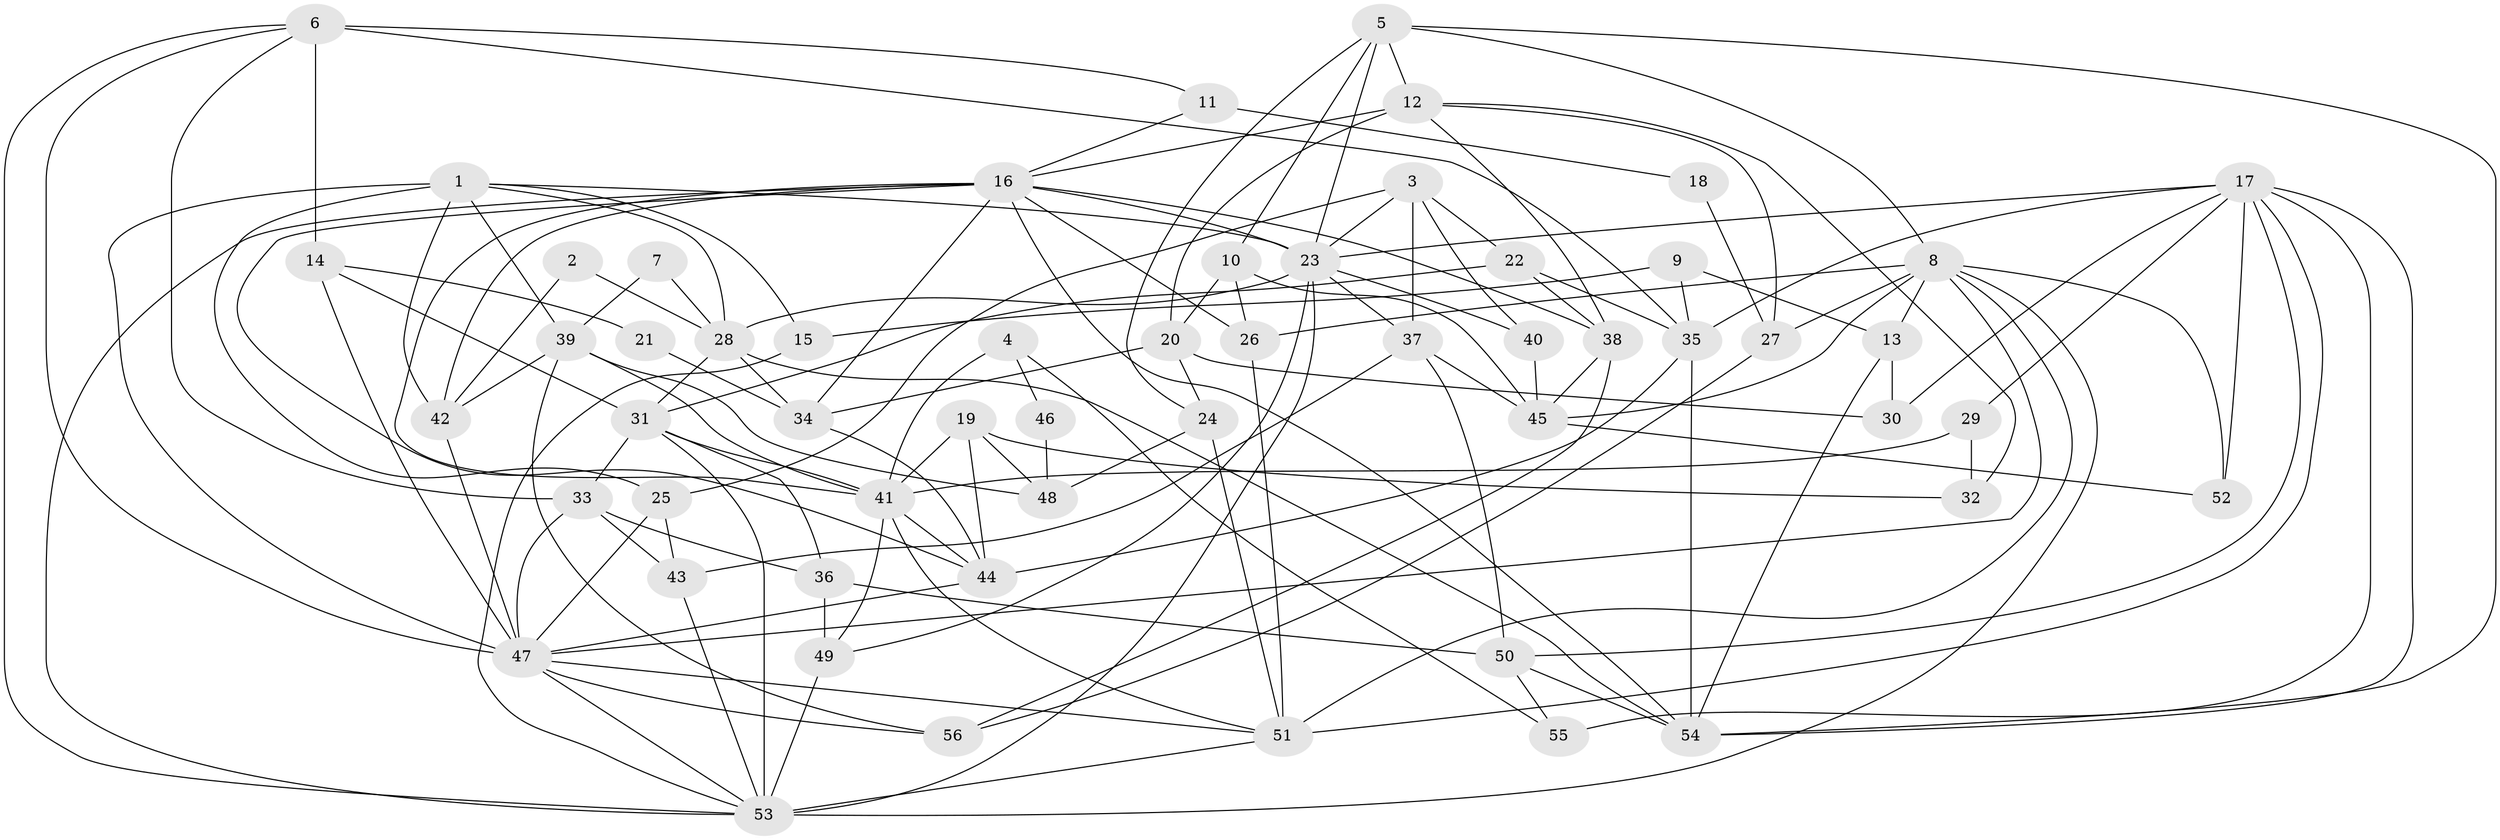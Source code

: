 // original degree distribution, {3: 0.23655913978494625, 5: 0.11827956989247312, 4: 0.3118279569892473, 6: 0.053763440860215055, 7: 0.08602150537634409, 2: 0.17204301075268819, 8: 0.010752688172043012, 9: 0.010752688172043012}
// Generated by graph-tools (version 1.1) at 2025/37/03/04/25 23:37:11]
// undirected, 56 vertices, 141 edges
graph export_dot {
  node [color=gray90,style=filled];
  1;
  2;
  3;
  4;
  5;
  6;
  7;
  8;
  9;
  10;
  11;
  12;
  13;
  14;
  15;
  16;
  17;
  18;
  19;
  20;
  21;
  22;
  23;
  24;
  25;
  26;
  27;
  28;
  29;
  30;
  31;
  32;
  33;
  34;
  35;
  36;
  37;
  38;
  39;
  40;
  41;
  42;
  43;
  44;
  45;
  46;
  47;
  48;
  49;
  50;
  51;
  52;
  53;
  54;
  55;
  56;
  1 -- 15 [weight=1.0];
  1 -- 23 [weight=1.0];
  1 -- 25 [weight=1.0];
  1 -- 28 [weight=1.0];
  1 -- 39 [weight=1.0];
  1 -- 42 [weight=1.0];
  1 -- 47 [weight=1.0];
  2 -- 28 [weight=1.0];
  2 -- 42 [weight=1.0];
  3 -- 22 [weight=1.0];
  3 -- 23 [weight=1.0];
  3 -- 25 [weight=1.0];
  3 -- 37 [weight=1.0];
  3 -- 40 [weight=1.0];
  4 -- 41 [weight=1.0];
  4 -- 46 [weight=1.0];
  4 -- 55 [weight=1.0];
  5 -- 8 [weight=1.0];
  5 -- 10 [weight=1.0];
  5 -- 12 [weight=1.0];
  5 -- 23 [weight=1.0];
  5 -- 24 [weight=1.0];
  5 -- 54 [weight=1.0];
  6 -- 11 [weight=1.0];
  6 -- 14 [weight=1.0];
  6 -- 33 [weight=1.0];
  6 -- 35 [weight=2.0];
  6 -- 47 [weight=1.0];
  6 -- 53 [weight=1.0];
  7 -- 28 [weight=1.0];
  7 -- 39 [weight=1.0];
  8 -- 13 [weight=1.0];
  8 -- 26 [weight=1.0];
  8 -- 27 [weight=1.0];
  8 -- 45 [weight=1.0];
  8 -- 47 [weight=1.0];
  8 -- 51 [weight=1.0];
  8 -- 52 [weight=1.0];
  8 -- 53 [weight=1.0];
  9 -- 13 [weight=1.0];
  9 -- 15 [weight=1.0];
  9 -- 35 [weight=1.0];
  10 -- 20 [weight=1.0];
  10 -- 26 [weight=1.0];
  10 -- 45 [weight=1.0];
  11 -- 16 [weight=1.0];
  11 -- 18 [weight=1.0];
  12 -- 16 [weight=1.0];
  12 -- 20 [weight=2.0];
  12 -- 27 [weight=1.0];
  12 -- 32 [weight=1.0];
  12 -- 38 [weight=1.0];
  13 -- 30 [weight=2.0];
  13 -- 54 [weight=1.0];
  14 -- 21 [weight=1.0];
  14 -- 31 [weight=1.0];
  14 -- 47 [weight=1.0];
  15 -- 53 [weight=1.0];
  16 -- 23 [weight=1.0];
  16 -- 26 [weight=1.0];
  16 -- 34 [weight=1.0];
  16 -- 38 [weight=1.0];
  16 -- 41 [weight=1.0];
  16 -- 42 [weight=1.0];
  16 -- 44 [weight=1.0];
  16 -- 53 [weight=1.0];
  16 -- 54 [weight=1.0];
  17 -- 23 [weight=2.0];
  17 -- 29 [weight=1.0];
  17 -- 30 [weight=1.0];
  17 -- 35 [weight=1.0];
  17 -- 50 [weight=1.0];
  17 -- 51 [weight=1.0];
  17 -- 52 [weight=1.0];
  17 -- 54 [weight=1.0];
  17 -- 55 [weight=2.0];
  18 -- 27 [weight=1.0];
  19 -- 32 [weight=1.0];
  19 -- 41 [weight=1.0];
  19 -- 44 [weight=1.0];
  19 -- 48 [weight=1.0];
  20 -- 24 [weight=1.0];
  20 -- 30 [weight=2.0];
  20 -- 34 [weight=1.0];
  21 -- 34 [weight=1.0];
  22 -- 31 [weight=1.0];
  22 -- 35 [weight=1.0];
  22 -- 38 [weight=1.0];
  23 -- 28 [weight=1.0];
  23 -- 37 [weight=1.0];
  23 -- 40 [weight=1.0];
  23 -- 49 [weight=1.0];
  23 -- 53 [weight=1.0];
  24 -- 48 [weight=1.0];
  24 -- 51 [weight=1.0];
  25 -- 43 [weight=1.0];
  25 -- 47 [weight=1.0];
  26 -- 51 [weight=1.0];
  27 -- 56 [weight=1.0];
  28 -- 31 [weight=1.0];
  28 -- 34 [weight=1.0];
  28 -- 54 [weight=1.0];
  29 -- 32 [weight=1.0];
  29 -- 41 [weight=1.0];
  31 -- 33 [weight=1.0];
  31 -- 36 [weight=1.0];
  31 -- 41 [weight=1.0];
  31 -- 53 [weight=1.0];
  33 -- 36 [weight=1.0];
  33 -- 43 [weight=1.0];
  33 -- 47 [weight=1.0];
  34 -- 44 [weight=1.0];
  35 -- 44 [weight=1.0];
  35 -- 54 [weight=1.0];
  36 -- 49 [weight=1.0];
  36 -- 50 [weight=1.0];
  37 -- 43 [weight=1.0];
  37 -- 45 [weight=1.0];
  37 -- 50 [weight=1.0];
  38 -- 45 [weight=1.0];
  38 -- 56 [weight=1.0];
  39 -- 41 [weight=1.0];
  39 -- 42 [weight=1.0];
  39 -- 48 [weight=1.0];
  39 -- 56 [weight=1.0];
  40 -- 45 [weight=1.0];
  41 -- 44 [weight=1.0];
  41 -- 49 [weight=1.0];
  41 -- 51 [weight=1.0];
  42 -- 47 [weight=1.0];
  43 -- 53 [weight=1.0];
  44 -- 47 [weight=1.0];
  45 -- 52 [weight=1.0];
  46 -- 48 [weight=1.0];
  47 -- 51 [weight=1.0];
  47 -- 53 [weight=1.0];
  47 -- 56 [weight=1.0];
  49 -- 53 [weight=2.0];
  50 -- 54 [weight=1.0];
  50 -- 55 [weight=1.0];
  51 -- 53 [weight=1.0];
}
